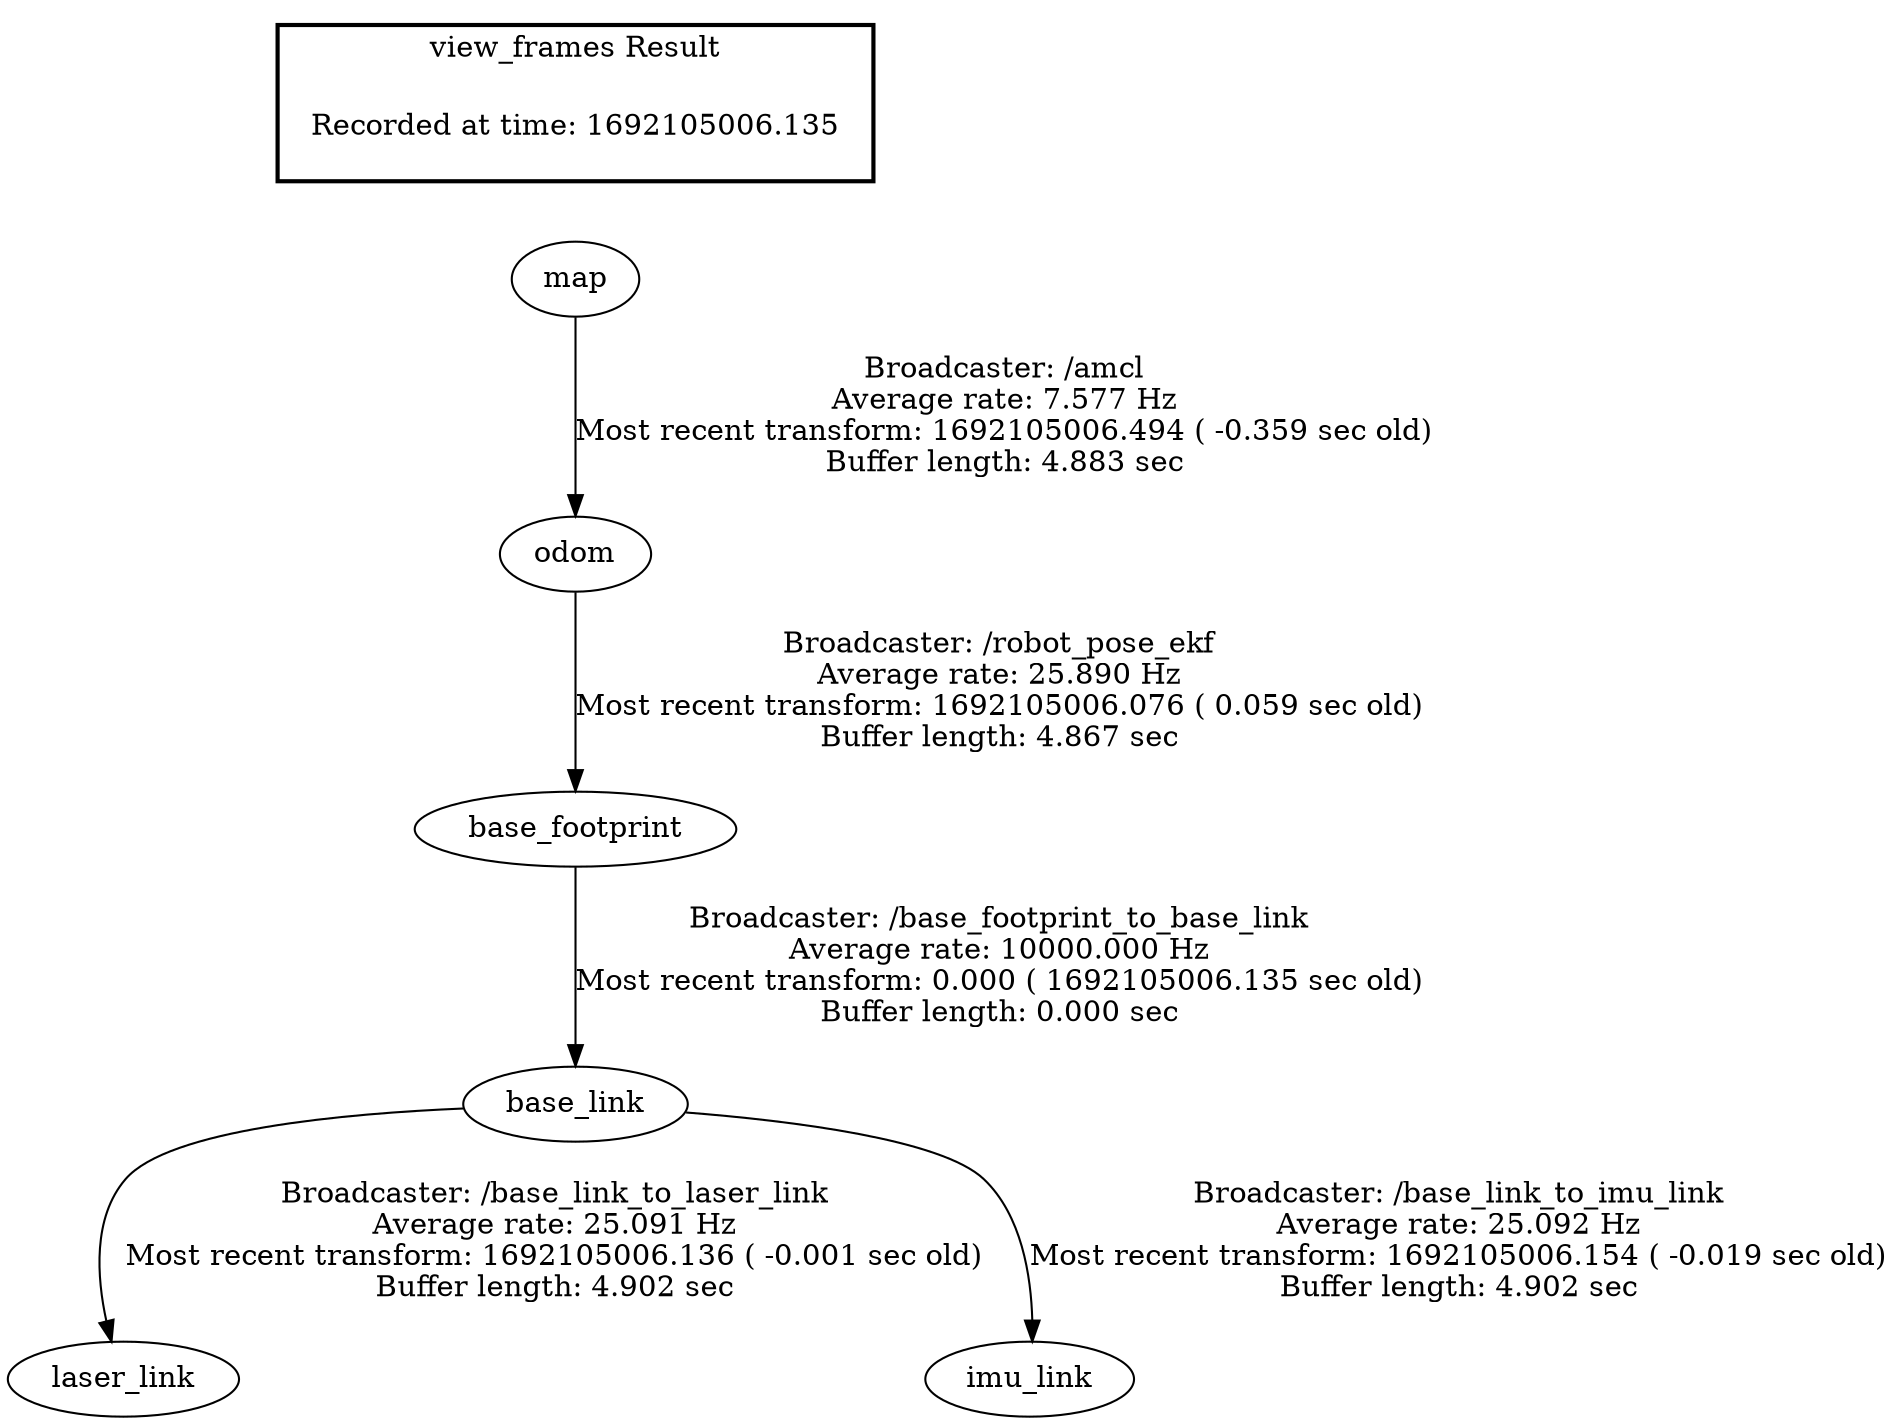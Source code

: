 digraph G {
"base_footprint" -> "base_link"[label="Broadcaster: /base_footprint_to_base_link\nAverage rate: 10000.000 Hz\nMost recent transform: 0.000 ( 1692105006.135 sec old)\nBuffer length: 0.000 sec\n"];
"odom" -> "base_footprint"[label="Broadcaster: /robot_pose_ekf\nAverage rate: 25.890 Hz\nMost recent transform: 1692105006.076 ( 0.059 sec old)\nBuffer length: 4.867 sec\n"];
"base_link" -> "laser_link"[label="Broadcaster: /base_link_to_laser_link\nAverage rate: 25.091 Hz\nMost recent transform: 1692105006.136 ( -0.001 sec old)\nBuffer length: 4.902 sec\n"];
"base_link" -> "imu_link"[label="Broadcaster: /base_link_to_imu_link\nAverage rate: 25.092 Hz\nMost recent transform: 1692105006.154 ( -0.019 sec old)\nBuffer length: 4.902 sec\n"];
"map" -> "odom"[label="Broadcaster: /amcl\nAverage rate: 7.577 Hz\nMost recent transform: 1692105006.494 ( -0.359 sec old)\nBuffer length: 4.883 sec\n"];
edge [style=invis];
 subgraph cluster_legend { style=bold; color=black; label ="view_frames Result";
"Recorded at time: 1692105006.135"[ shape=plaintext ] ;
 }->"map";
}